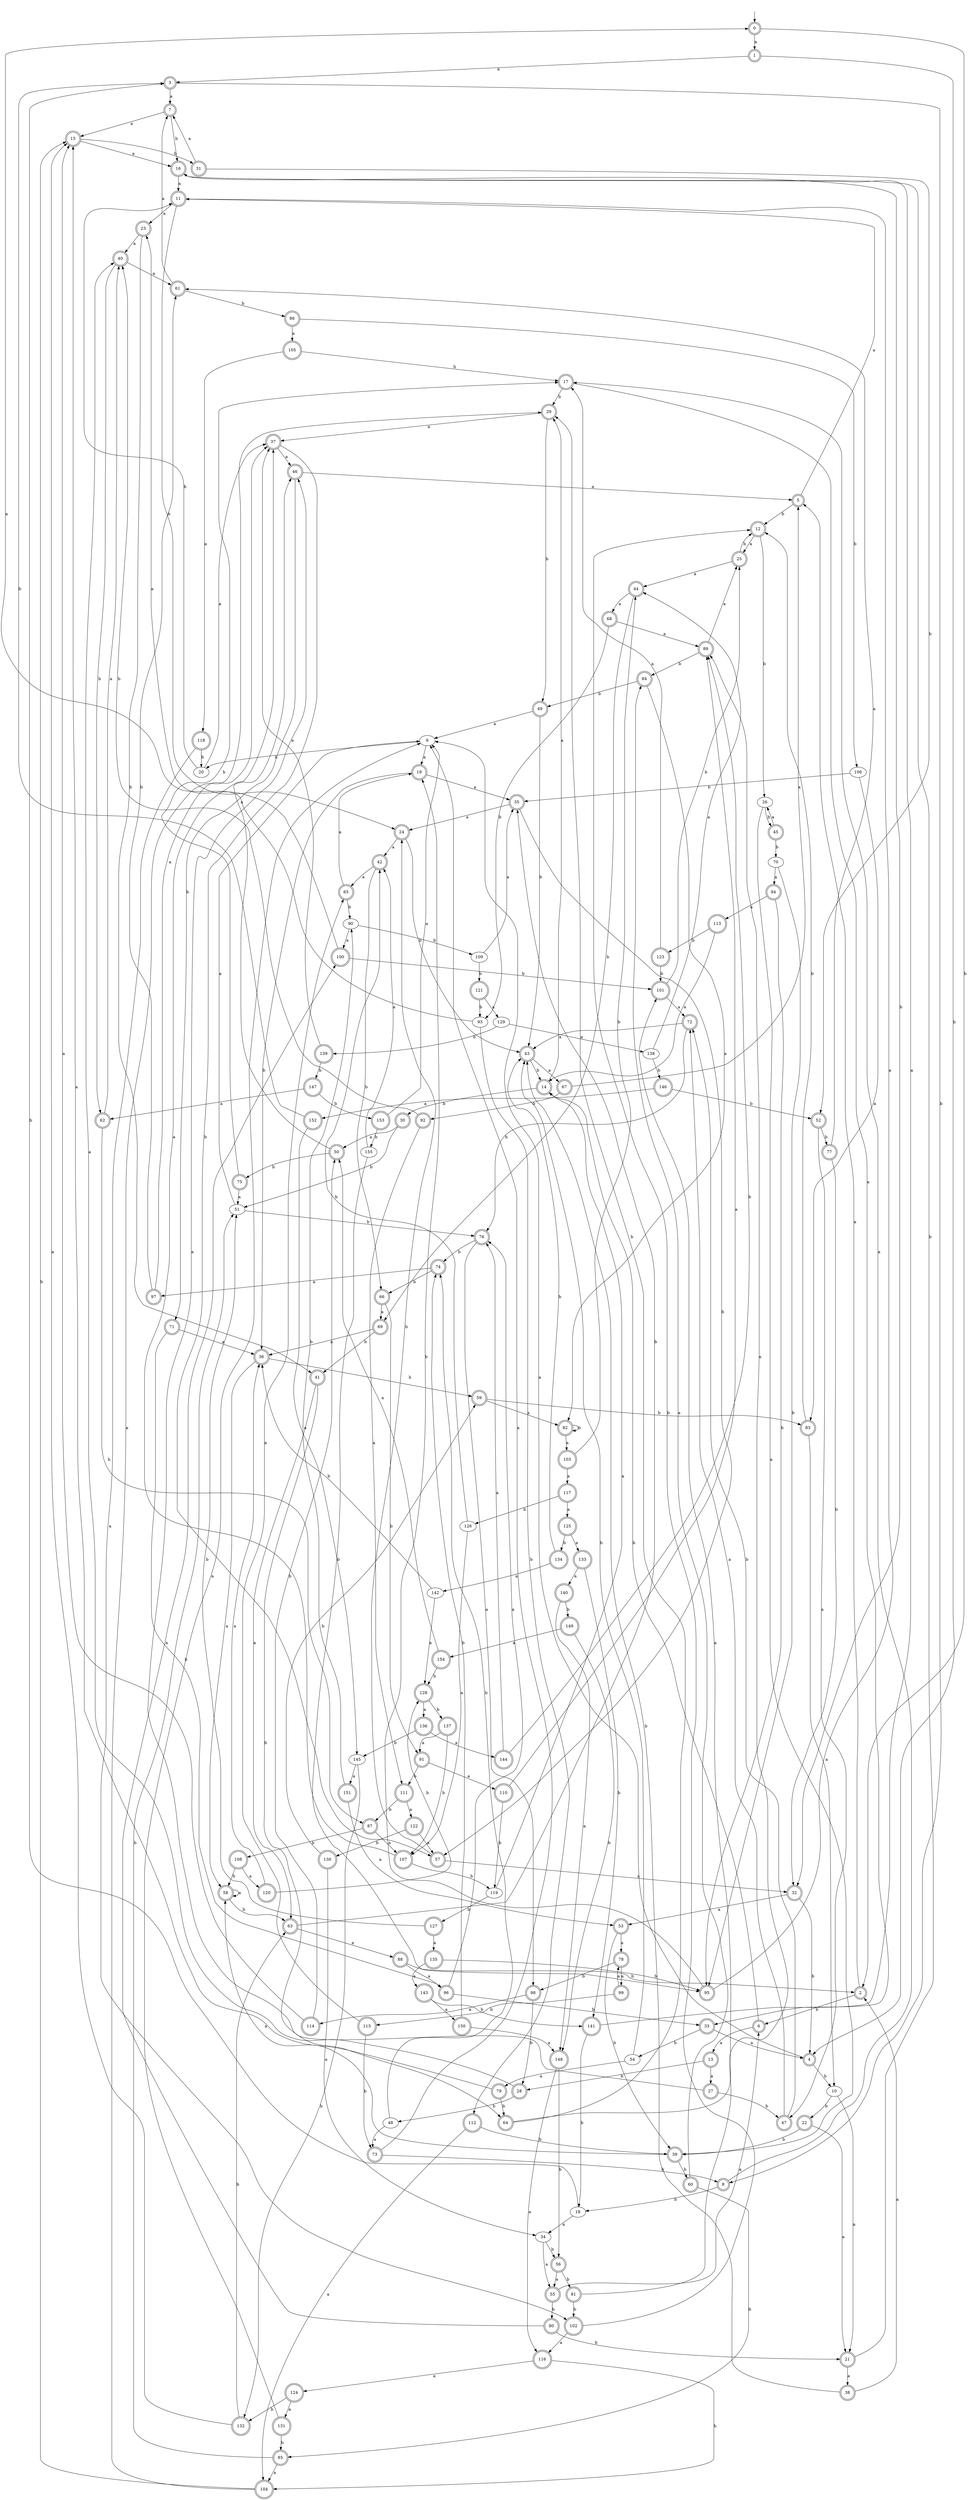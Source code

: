 digraph RandomDFA {
  __start0 [label="", shape=none];
  __start0 -> 0 [label=""];
  0 [shape=circle] [shape=doublecircle]
  0 -> 1 [label="a"]
  0 -> 2 [label="b"]
  1 [shape=doublecircle]
  1 -> 3 [label="a"]
  1 -> 4 [label="b"]
  2 [shape=doublecircle]
  2 -> 5 [label="a"]
  2 -> 6 [label="b"]
  3 [shape=doublecircle]
  3 -> 7 [label="a"]
  3 -> 8 [label="b"]
  4 [shape=doublecircle]
  4 -> 9 [label="a"]
  4 -> 10 [label="b"]
  5 [shape=doublecircle]
  5 -> 11 [label="a"]
  5 -> 12 [label="b"]
  6 [shape=doublecircle]
  6 -> 13 [label="a"]
  6 -> 14 [label="b"]
  7 [shape=doublecircle]
  7 -> 15 [label="a"]
  7 -> 16 [label="b"]
  8 [shape=doublecircle]
  8 -> 17 [label="a"]
  8 -> 18 [label="b"]
  9
  9 -> 19 [label="a"]
  9 -> 20 [label="b"]
  10
  10 -> 21 [label="a"]
  10 -> 22 [label="b"]
  11 [shape=doublecircle]
  11 -> 23 [label="a"]
  11 -> 24 [label="b"]
  12 [shape=doublecircle]
  12 -> 25 [label="a"]
  12 -> 26 [label="b"]
  13 [shape=doublecircle]
  13 -> 27 [label="a"]
  13 -> 28 [label="b"]
  14 [shape=doublecircle]
  14 -> 29 [label="a"]
  14 -> 30 [label="b"]
  15 [shape=doublecircle]
  15 -> 16 [label="a"]
  15 -> 31 [label="b"]
  16 [shape=doublecircle]
  16 -> 11 [label="a"]
  16 -> 32 [label="b"]
  17 [shape=doublecircle]
  17 -> 33 [label="a"]
  17 -> 29 [label="b"]
  18
  18 -> 34 [label="a"]
  18 -> 3 [label="b"]
  19 [shape=doublecircle]
  19 -> 35 [label="a"]
  19 -> 36 [label="b"]
  20
  20 -> 37 [label="a"]
  20 -> 11 [label="b"]
  21 [shape=doublecircle]
  21 -> 38 [label="a"]
  21 -> 16 [label="b"]
  22 [shape=doublecircle]
  22 -> 21 [label="a"]
  22 -> 39 [label="b"]
  23 [shape=doublecircle]
  23 -> 40 [label="a"]
  23 -> 41 [label="b"]
  24 [shape=doublecircle]
  24 -> 42 [label="a"]
  24 -> 43 [label="b"]
  25 [shape=doublecircle]
  25 -> 44 [label="a"]
  25 -> 12 [label="b"]
  26
  26 -> 39 [label="a"]
  26 -> 45 [label="b"]
  27 [shape=doublecircle]
  27 -> 46 [label="a"]
  27 -> 47 [label="b"]
  28 [shape=doublecircle]
  28 -> 40 [label="a"]
  28 -> 48 [label="b"]
  29 [shape=doublecircle]
  29 -> 37 [label="a"]
  29 -> 49 [label="b"]
  30 [shape=doublecircle]
  30 -> 50 [label="a"]
  30 -> 51 [label="b"]
  31 [shape=doublecircle]
  31 -> 7 [label="a"]
  31 -> 52 [label="b"]
  32 [shape=doublecircle]
  32 -> 53 [label="a"]
  32 -> 4 [label="b"]
  33 [shape=doublecircle]
  33 -> 4 [label="a"]
  33 -> 54 [label="b"]
  34
  34 -> 55 [label="a"]
  34 -> 56 [label="b"]
  35 [shape=doublecircle]
  35 -> 24 [label="a"]
  35 -> 57 [label="b"]
  36 [shape=doublecircle]
  36 -> 58 [label="a"]
  36 -> 59 [label="b"]
  37 [shape=doublecircle]
  37 -> 46 [label="a"]
  37 -> 57 [label="b"]
  38 [shape=doublecircle]
  38 -> 2 [label="a"]
  38 -> 43 [label="b"]
  39 [shape=doublecircle]
  39 -> 58 [label="a"]
  39 -> 60 [label="b"]
  40 [shape=doublecircle]
  40 -> 61 [label="a"]
  40 -> 62 [label="b"]
  41 [shape=doublecircle]
  41 -> 63 [label="a"]
  41 -> 64 [label="b"]
  42 [shape=doublecircle]
  42 -> 65 [label="a"]
  42 -> 66 [label="b"]
  43 [shape=doublecircle]
  43 -> 67 [label="a"]
  43 -> 14 [label="b"]
  44 [shape=doublecircle]
  44 -> 68 [label="a"]
  44 -> 69 [label="b"]
  45 [shape=doublecircle]
  45 -> 26 [label="a"]
  45 -> 70 [label="b"]
  46 [shape=doublecircle]
  46 -> 5 [label="a"]
  46 -> 71 [label="b"]
  47 [shape=doublecircle]
  47 -> 72 [label="a"]
  47 -> 72 [label="b"]
  48
  48 -> 73 [label="a"]
  48 -> 74 [label="b"]
  49 [shape=doublecircle]
  49 -> 9 [label="a"]
  49 -> 43 [label="b"]
  50 [shape=doublecircle]
  50 -> 46 [label="a"]
  50 -> 75 [label="b"]
  51
  51 -> 9 [label="a"]
  51 -> 76 [label="b"]
  52 [shape=doublecircle]
  52 -> 47 [label="a"]
  52 -> 77 [label="b"]
  53 [shape=doublecircle]
  53 -> 78 [label="a"]
  53 -> 39 [label="b"]
  54
  54 -> 79 [label="a"]
  54 -> 43 [label="b"]
  55 [shape=doublecircle]
  55 -> 6 [label="a"]
  55 -> 80 [label="b"]
  56 [shape=doublecircle]
  56 -> 55 [label="a"]
  56 -> 81 [label="b"]
  57 [shape=doublecircle]
  57 -> 32 [label="a"]
  57 -> 24 [label="b"]
  58 [shape=doublecircle]
  58 -> 58 [label="a"]
  58 -> 63 [label="b"]
  59 [shape=doublecircle]
  59 -> 82 [label="a"]
  59 -> 83 [label="b"]
  60 [shape=doublecircle]
  60 -> 84 [label="a"]
  60 -> 85 [label="b"]
  61 [shape=doublecircle]
  61 -> 7 [label="a"]
  61 -> 86 [label="b"]
  62 [shape=doublecircle]
  62 -> 40 [label="a"]
  62 -> 87 [label="b"]
  63 [shape=doublecircle]
  63 -> 88 [label="a"]
  63 -> 35 [label="b"]
  64 [shape=doublecircle]
  64 -> 89 [label="a"]
  64 -> 29 [label="b"]
  65 [shape=doublecircle]
  65 -> 19 [label="a"]
  65 -> 90 [label="b"]
  66 [shape=doublecircle]
  66 -> 69 [label="a"]
  66 -> 91 [label="b"]
  67 [shape=doublecircle]
  67 -> 5 [label="a"]
  67 -> 92 [label="b"]
  68 [shape=doublecircle]
  68 -> 89 [label="a"]
  68 -> 93 [label="b"]
  69 [shape=doublecircle]
  69 -> 36 [label="a"]
  69 -> 41 [label="b"]
  70
  70 -> 94 [label="a"]
  70 -> 95 [label="b"]
  71 [shape=doublecircle]
  71 -> 36 [label="a"]
  71 -> 96 [label="b"]
  72 [shape=doublecircle]
  72 -> 43 [label="a"]
  72 -> 76 [label="b"]
  73 [shape=doublecircle]
  73 -> 9 [label="a"]
  73 -> 8 [label="b"]
  74 [shape=doublecircle]
  74 -> 97 [label="a"]
  74 -> 66 [label="b"]
  75 [shape=doublecircle]
  75 -> 51 [label="a"]
  75 -> 17 [label="b"]
  76 [shape=doublecircle]
  76 -> 98 [label="a"]
  76 -> 74 [label="b"]
  77 [shape=doublecircle]
  77 -> 61 [label="a"]
  77 -> 32 [label="b"]
  78 [shape=doublecircle]
  78 -> 99 [label="a"]
  78 -> 98 [label="b"]
  79 [shape=doublecircle]
  79 -> 15 [label="a"]
  79 -> 64 [label="b"]
  80 [shape=doublecircle]
  80 -> 100 [label="a"]
  80 -> 21 [label="b"]
  81 [shape=doublecircle]
  81 -> 101 [label="a"]
  81 -> 102 [label="b"]
  82 [shape=doublecircle]
  82 -> 103 [label="a"]
  82 -> 82 [label="b"]
  83 [shape=doublecircle]
  83 -> 10 [label="a"]
  83 -> 12 [label="b"]
  84 [shape=doublecircle]
  84 -> 82 [label="a"]
  84 -> 49 [label="b"]
  85 [shape=doublecircle]
  85 -> 104 [label="a"]
  85 -> 51 [label="b"]
  86 [shape=doublecircle]
  86 -> 105 [label="a"]
  86 -> 106 [label="b"]
  87 [shape=doublecircle]
  87 -> 107 [label="a"]
  87 -> 108 [label="b"]
  88 [shape=doublecircle]
  88 -> 96 [label="a"]
  88 -> 2 [label="b"]
  89 [shape=doublecircle]
  89 -> 25 [label="a"]
  89 -> 84 [label="b"]
  90
  90 -> 100 [label="a"]
  90 -> 109 [label="b"]
  91 [shape=doublecircle]
  91 -> 110 [label="a"]
  91 -> 111 [label="b"]
  92 [shape=doublecircle]
  92 -> 111 [label="a"]
  92 -> 40 [label="b"]
  93
  93 -> 0 [label="a"]
  93 -> 112 [label="b"]
  94 [shape=doublecircle]
  94 -> 113 [label="a"]
  94 -> 95 [label="b"]
  95 [shape=doublecircle]
  95 -> 11 [label="a"]
  95 -> 19 [label="b"]
  96 [shape=doublecircle]
  96 -> 76 [label="a"]
  96 -> 33 [label="b"]
  97 [shape=doublecircle]
  97 -> 37 [label="a"]
  97 -> 61 [label="b"]
  98 [shape=doublecircle]
  98 -> 114 [label="a"]
  98 -> 28 [label="b"]
  99 [shape=doublecircle]
  99 -> 78 [label="a"]
  99 -> 115 [label="b"]
  100 [shape=doublecircle]
  100 -> 23 [label="a"]
  100 -> 101 [label="b"]
  101 [shape=doublecircle]
  101 -> 72 [label="a"]
  101 -> 25 [label="b"]
  102 [shape=doublecircle]
  102 -> 116 [label="a"]
  102 -> 12 [label="b"]
  103 [shape=doublecircle]
  103 -> 117 [label="a"]
  103 -> 44 [label="b"]
  104 [shape=doublecircle]
  104 -> 29 [label="a"]
  104 -> 15 [label="b"]
  105 [shape=doublecircle]
  105 -> 118 [label="a"]
  105 -> 17 [label="b"]
  106
  106 -> 83 [label="a"]
  106 -> 35 [label="b"]
  107 [shape=doublecircle]
  107 -> 37 [label="a"]
  107 -> 119 [label="b"]
  108 [shape=doublecircle]
  108 -> 120 [label="a"]
  108 -> 58 [label="b"]
  109
  109 -> 35 [label="a"]
  109 -> 121 [label="b"]
  110 [shape=doublecircle]
  110 -> 89 [label="a"]
  110 -> 119 [label="b"]
  111 [shape=doublecircle]
  111 -> 122 [label="a"]
  111 -> 87 [label="b"]
  112 [shape=doublecircle]
  112 -> 104 [label="a"]
  112 -> 39 [label="b"]
  113 [shape=doublecircle]
  113 -> 14 [label="a"]
  113 -> 123 [label="b"]
  114 [shape=doublecircle]
  114 -> 15 [label="a"]
  114 -> 50 [label="b"]
  115 [shape=doublecircle]
  115 -> 65 [label="a"]
  115 -> 73 [label="b"]
  116 [shape=doublecircle]
  116 -> 124 [label="a"]
  116 -> 104 [label="b"]
  117 [shape=doublecircle]
  117 -> 125 [label="a"]
  117 -> 126 [label="b"]
  118 [shape=doublecircle]
  118 -> 102 [label="a"]
  118 -> 20 [label="b"]
  119
  119 -> 14 [label="a"]
  119 -> 127 [label="b"]
  120 [shape=doublecircle]
  120 -> 36 [label="a"]
  120 -> 128 [label="b"]
  121 [shape=doublecircle]
  121 -> 129 [label="a"]
  121 -> 93 [label="b"]
  122 [shape=doublecircle]
  122 -> 57 [label="a"]
  122 -> 130 [label="b"]
  123 [shape=doublecircle]
  123 -> 17 [label="a"]
  123 -> 101 [label="b"]
  124 [shape=doublecircle]
  124 -> 131 [label="a"]
  124 -> 132 [label="b"]
  125 [shape=doublecircle]
  125 -> 133 [label="a"]
  125 -> 134 [label="b"]
  126
  126 -> 107 [label="a"]
  126 -> 42 [label="b"]
  127 [shape=doublecircle]
  127 -> 135 [label="a"]
  127 -> 51 [label="b"]
  128 [shape=doublecircle]
  128 -> 136 [label="a"]
  128 -> 137 [label="b"]
  129
  129 -> 138 [label="a"]
  129 -> 139 [label="b"]
  130 [shape=doublecircle]
  130 -> 34 [label="a"]
  130 -> 59 [label="b"]
  131 [shape=doublecircle]
  131 -> 9 [label="a"]
  131 -> 85 [label="b"]
  132 [shape=doublecircle]
  132 -> 15 [label="a"]
  132 -> 63 [label="b"]
  133 [shape=doublecircle]
  133 -> 140 [label="a"]
  133 -> 141 [label="b"]
  134 [shape=doublecircle]
  134 -> 142 [label="a"]
  134 -> 43 [label="b"]
  135 [shape=doublecircle]
  135 -> 143 [label="a"]
  135 -> 95 [label="b"]
  136 [shape=doublecircle]
  136 -> 144 [label="a"]
  136 -> 145 [label="b"]
  137 [shape=doublecircle]
  137 -> 91 [label="a"]
  137 -> 107 [label="b"]
  138
  138 -> 44 [label="a"]
  138 -> 146 [label="b"]
  139 [shape=doublecircle]
  139 -> 37 [label="a"]
  139 -> 147 [label="b"]
  140 [shape=doublecircle]
  140 -> 148 [label="a"]
  140 -> 149 [label="b"]
  141 [shape=doublecircle]
  141 -> 16 [label="a"]
  141 -> 18 [label="b"]
  142
  142 -> 128 [label="a"]
  142 -> 36 [label="b"]
  143 [shape=doublecircle]
  143 -> 150 [label="a"]
  143 -> 141 [label="b"]
  144 [shape=doublecircle]
  144 -> 76 [label="a"]
  144 -> 89 [label="b"]
  145
  145 -> 151 [label="a"]
  145 -> 132 [label="b"]
  146 [shape=doublecircle]
  146 -> 152 [label="a"]
  146 -> 52 [label="b"]
  147 [shape=doublecircle]
  147 -> 62 [label="a"]
  147 -> 153 [label="b"]
  148 [shape=doublecircle]
  148 -> 116 [label="a"]
  148 -> 56 [label="b"]
  149 [shape=doublecircle]
  149 -> 154 [label="a"]
  149 -> 148 [label="b"]
  150 [shape=doublecircle]
  150 -> 148 [label="a"]
  150 -> 74 [label="b"]
  151 [shape=doublecircle]
  151 -> 53 [label="a"]
  151 -> 90 [label="b"]
  152 [shape=doublecircle]
  152 -> 145 [label="a"]
  152 -> 3 [label="b"]
  153 [shape=doublecircle]
  153 -> 9 [label="a"]
  153 -> 155 [label="b"]
  154 [shape=doublecircle]
  154 -> 50 [label="a"]
  154 -> 128 [label="b"]
  155
  155 -> 42 [label="a"]
  155 -> 95 [label="b"]
}
